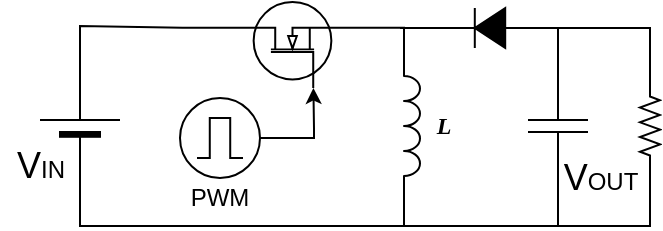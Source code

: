 <mxfile version="14.4.9" type="github">
  <diagram name="Page-1" id="7e0a89b8-554c-2b80-1dc8-d5c74ca68de4">
    <mxGraphModel dx="2062" dy="1154" grid="1" gridSize="10" guides="1" tooltips="1" connect="1" arrows="1" fold="1" page="1" pageScale="1" pageWidth="1100" pageHeight="850" background="#ffffff" math="0" shadow="0">
      <root>
        <mxCell id="0" />
        <mxCell id="1" parent="0" />
        <mxCell id="i7wElS3efbMtg37ijF3j-10" style="edgeStyle=orthogonalEdgeStyle;rounded=0;orthogonalLoop=1;jettySize=auto;html=1;entryX=0;entryY=0.72;entryDx=0;entryDy=0;entryPerimeter=0;endArrow=classic;endFill=1;endSize=5;strokeColor=#000000;strokeWidth=1;" parent="1" source="i7wElS3efbMtg37ijF3j-2" target="i7wElS3efbMtg37ijF3j-4" edge="1">
          <mxGeometry relative="1" as="geometry">
            <Array as="points">
              <mxPoint x="407" y="445" />
              <mxPoint x="407" y="440" />
              <mxPoint x="407" y="440" />
            </Array>
          </mxGeometry>
        </mxCell>
        <mxCell id="i7wElS3efbMtg37ijF3j-2" value="" style="ellipse;whiteSpace=wrap;html=1;aspect=fixed;" parent="1" vertex="1">
          <mxGeometry x="340" y="425" width="40" height="40" as="geometry" />
        </mxCell>
        <mxCell id="i7wElS3efbMtg37ijF3j-3" value="" style="pointerEvents=1;verticalLabelPosition=bottom;shadow=0;dashed=0;align=center;html=1;verticalAlign=top;shape=mxgraph.electrical.waveforms.pulse_1;" parent="1" vertex="1">
          <mxGeometry x="348.5" y="435" width="23" height="20" as="geometry" />
        </mxCell>
        <mxCell id="i7wElS3efbMtg37ijF3j-8" style="edgeStyle=orthogonalEdgeStyle;rounded=0;orthogonalLoop=1;jettySize=auto;html=1;exitX=0.7;exitY=1;exitDx=0;exitDy=0;exitPerimeter=0;entryX=0;entryY=1;entryDx=0;entryDy=0;entryPerimeter=0;endArrow=none;endFill=0;endSize=5;strokeColor=#000000;strokeWidth=1;" parent="1" source="i7wElS3efbMtg37ijF3j-4" target="i7wElS3efbMtg37ijF3j-7" edge="1">
          <mxGeometry relative="1" as="geometry" />
        </mxCell>
        <mxCell id="i7wElS3efbMtg37ijF3j-14" style="edgeStyle=orthogonalEdgeStyle;rounded=0;orthogonalLoop=1;jettySize=auto;html=1;exitX=0.7;exitY=0;exitDx=0;exitDy=0;exitPerimeter=0;entryX=1;entryY=0.5;entryDx=0;entryDy=0;entryPerimeter=0;endArrow=none;endFill=0;endSize=5;strokeColor=#000000;strokeWidth=1;" parent="1" source="i7wElS3efbMtg37ijF3j-4" target="i7wElS3efbMtg37ijF3j-13" edge="1">
          <mxGeometry relative="1" as="geometry" />
        </mxCell>
        <mxCell id="i7wElS3efbMtg37ijF3j-4" value="" style="verticalLabelPosition=bottom;shadow=0;dashed=0;align=center;html=1;verticalAlign=top;shape=mxgraph.electrical.mosfets1.n-channel_mosfet_1;strokeWidth=1;direction=south;flipH=1;flipV=1;" parent="1" vertex="1">
          <mxGeometry x="372.5" y="377" width="47.5" height="43" as="geometry" />
        </mxCell>
        <mxCell id="i7wElS3efbMtg37ijF3j-9" style="edgeStyle=orthogonalEdgeStyle;rounded=0;orthogonalLoop=1;jettySize=auto;html=1;exitX=1;exitY=0.5;exitDx=0;exitDy=0;exitPerimeter=0;endArrow=none;endFill=0;endSize=5;strokeColor=#000000;strokeWidth=1;" parent="1" source="i7wElS3efbMtg37ijF3j-6" edge="1">
          <mxGeometry relative="1" as="geometry">
            <mxPoint x="450" y="390" as="targetPoint" />
          </mxGeometry>
        </mxCell>
        <mxCell id="i7wElS3efbMtg37ijF3j-17" style="edgeStyle=orthogonalEdgeStyle;rounded=0;orthogonalLoop=1;jettySize=auto;html=1;exitX=0;exitY=0.5;exitDx=0;exitDy=0;exitPerimeter=0;entryX=0;entryY=0.5;entryDx=0;entryDy=0;entryPerimeter=0;endArrow=none;endFill=0;endSize=5;strokeColor=#000000;strokeWidth=1;" parent="1" source="i7wElS3efbMtg37ijF3j-6" target="i7wElS3efbMtg37ijF3j-16" edge="1">
          <mxGeometry relative="1" as="geometry" />
        </mxCell>
        <mxCell id="i7wElS3efbMtg37ijF3j-6" value="" style="pointerEvents=1;fillColor=strokeColor;verticalLabelPosition=bottom;shadow=0;dashed=0;align=center;html=1;verticalAlign=top;shape=mxgraph.electrical.diodes.diode;direction=west;" parent="1" vertex="1">
          <mxGeometry x="476" y="380" width="38" height="20" as="geometry" />
        </mxCell>
        <mxCell id="i7wElS3efbMtg37ijF3j-7" value="" style="pointerEvents=1;verticalLabelPosition=bottom;shadow=0;dashed=0;align=center;html=1;verticalAlign=top;shape=mxgraph.electrical.inductors.inductor_3;strokeWidth=1;direction=south;" parent="1" vertex="1">
          <mxGeometry x="452" y="400" width="8" height="78" as="geometry" />
        </mxCell>
        <mxCell id="i7wElS3efbMtg37ijF3j-12" value="PWM" style="text;html=1;strokeColor=none;fillColor=none;align=center;verticalAlign=middle;whiteSpace=wrap;rounded=0;" parent="1" vertex="1">
          <mxGeometry x="340" y="465" width="40" height="20" as="geometry" />
        </mxCell>
        <mxCell id="i7wElS3efbMtg37ijF3j-15" style="edgeStyle=orthogonalEdgeStyle;rounded=0;orthogonalLoop=1;jettySize=auto;html=1;exitX=0;exitY=0.5;exitDx=0;exitDy=0;exitPerimeter=0;entryX=1;entryY=1;entryDx=0;entryDy=0;entryPerimeter=0;endArrow=none;endFill=0;endSize=5;strokeColor=#000000;strokeWidth=1;" parent="1" source="i7wElS3efbMtg37ijF3j-13" target="i7wElS3efbMtg37ijF3j-7" edge="1">
          <mxGeometry relative="1" as="geometry">
            <Array as="points">
              <mxPoint x="290" y="489" />
              <mxPoint x="452" y="489" />
            </Array>
          </mxGeometry>
        </mxCell>
        <mxCell id="i7wElS3efbMtg37ijF3j-13" value="" style="verticalLabelPosition=bottom;shadow=0;dashed=0;align=center;fillColor=#000000;html=1;verticalAlign=top;strokeWidth=1;shape=mxgraph.electrical.miscellaneous.monocell_battery;rounded=1;comic=0;labelBackgroundColor=none;fontFamily=Verdana;fontSize=12;flipH=1;direction=north;" parent="1" vertex="1">
          <mxGeometry x="270" y="409" width="40" height="60" as="geometry" />
        </mxCell>
        <mxCell id="i7wElS3efbMtg37ijF3j-16" value="" style="pointerEvents=1;verticalLabelPosition=bottom;shadow=0;dashed=0;align=center;html=1;verticalAlign=top;shape=mxgraph.electrical.capacitors.capacitor_1;direction=south;" parent="1" vertex="1">
          <mxGeometry x="514" y="409" width="30" height="60" as="geometry" />
        </mxCell>
        <mxCell id="i7wElS3efbMtg37ijF3j-19" style="edgeStyle=orthogonalEdgeStyle;rounded=0;orthogonalLoop=1;jettySize=auto;html=1;exitX=0;exitY=0.5;exitDx=0;exitDy=0;exitPerimeter=0;endArrow=none;endFill=0;endSize=5;strokeColor=#000000;strokeWidth=1;entryX=1;entryY=0.5;entryDx=0;entryDy=0;entryPerimeter=0;" parent="1" source="i7wElS3efbMtg37ijF3j-13" target="i7wElS3efbMtg37ijF3j-16" edge="1">
          <mxGeometry relative="1" as="geometry">
            <mxPoint x="270" y="469" as="sourcePoint" />
            <mxPoint x="531.488" y="510" as="targetPoint" />
            <Array as="points">
              <mxPoint x="290" y="489" />
              <mxPoint x="529" y="489" />
            </Array>
          </mxGeometry>
        </mxCell>
        <mxCell id="i7wElS3efbMtg37ijF3j-20" value="" style="shape=image;html=1;verticalAlign=top;verticalLabelPosition=bottom;labelBackgroundColor=#ffffff;imageAspect=0;aspect=fixed;image=https://cdn1.iconfinder.com/data/icons/essentials-pack/96/add_create_new_plus_positive-128.png;strokeWidth=1;" parent="1" vertex="1">
          <mxGeometry x="562" y="478" width="8" height="8" as="geometry" />
        </mxCell>
        <mxCell id="i7wElS3efbMtg37ijF3j-21" value="" style="shape=image;html=1;verticalAlign=top;verticalLabelPosition=bottom;labelBackgroundColor=#ffffff;imageAspect=0;aspect=fixed;image=https://cdn1.iconfinder.com/data/icons/essentials-pack/96/delete_minus_remove_close_negative-128.png;strokeWidth=1;" parent="1" vertex="1">
          <mxGeometry x="562" y="392" width="8" height="8" as="geometry" />
        </mxCell>
        <mxCell id="i7wElS3efbMtg37ijF3j-24" style="edgeStyle=orthogonalEdgeStyle;rounded=0;orthogonalLoop=1;jettySize=auto;html=1;exitX=0;exitY=0.5;exitDx=0;exitDy=0;exitPerimeter=0;entryX=0;entryY=0.5;entryDx=0;entryDy=0;entryPerimeter=0;endArrow=none;endFill=0;endSize=5;strokeColor=#000000;strokeWidth=1;" parent="1" source="i7wElS3efbMtg37ijF3j-22" target="i7wElS3efbMtg37ijF3j-16" edge="1">
          <mxGeometry relative="1" as="geometry">
            <Array as="points">
              <mxPoint x="575" y="390" />
              <mxPoint x="529" y="390" />
            </Array>
          </mxGeometry>
        </mxCell>
        <mxCell id="i7wElS3efbMtg37ijF3j-25" style="edgeStyle=orthogonalEdgeStyle;rounded=0;orthogonalLoop=1;jettySize=auto;html=1;exitX=1;exitY=0.5;exitDx=0;exitDy=0;exitPerimeter=0;entryX=1;entryY=0.5;entryDx=0;entryDy=0;entryPerimeter=0;endArrow=none;endFill=0;endSize=5;strokeColor=#000000;strokeWidth=1;" parent="1" source="i7wElS3efbMtg37ijF3j-22" target="i7wElS3efbMtg37ijF3j-16" edge="1">
          <mxGeometry relative="1" as="geometry" />
        </mxCell>
        <mxCell id="i7wElS3efbMtg37ijF3j-22" value="" style="pointerEvents=1;verticalLabelPosition=bottom;shadow=0;dashed=0;align=center;html=1;verticalAlign=top;shape=mxgraph.electrical.resistors.resistor_2;strokeWidth=1;direction=south;" parent="1" vertex="1">
          <mxGeometry x="570" y="416" width="10" height="46" as="geometry" />
        </mxCell>
        <mxCell id="i7wElS3efbMtg37ijF3j-26" value="&lt;font face=&quot;Times New Roman&quot;&gt;&lt;i&gt;&lt;b&gt;L&lt;/b&gt;&lt;/i&gt;&lt;/font&gt;" style="text;html=1;strokeColor=none;fillColor=none;align=center;verticalAlign=middle;whiteSpace=wrap;rounded=0;" parent="1" vertex="1">
          <mxGeometry x="452" y="429" width="40" height="20" as="geometry" />
        </mxCell>
        <mxCell id="UEMcpzTu5wZbAUCa-Jl2-1" value="&lt;font style=&quot;font-size: 18px&quot;&gt;V&lt;/font&gt;&lt;font style=&quot;font-size: 12px&quot;&gt;IN&lt;/font&gt;" style="text;html=1;align=center;verticalAlign=middle;resizable=0;points=[];autosize=1;" vertex="1" parent="1">
          <mxGeometry x="250" y="449" width="40" height="20" as="geometry" />
        </mxCell>
        <mxCell id="UEMcpzTu5wZbAUCa-Jl2-2" value="&lt;font style=&quot;font-size: 18px&quot;&gt;V&lt;/font&gt;&lt;font style=&quot;font-size: 12px&quot;&gt;OUT&lt;/font&gt;" style="text;html=1;align=center;verticalAlign=middle;resizable=0;points=[];autosize=1;" vertex="1" parent="1">
          <mxGeometry x="525" y="455" width="50" height="20" as="geometry" />
        </mxCell>
      </root>
    </mxGraphModel>
  </diagram>
</mxfile>
